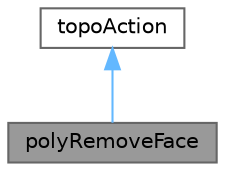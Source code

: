 digraph "polyRemoveFace"
{
 // LATEX_PDF_SIZE
  bgcolor="transparent";
  edge [fontname=Helvetica,fontsize=10,labelfontname=Helvetica,labelfontsize=10];
  node [fontname=Helvetica,fontsize=10,shape=box,height=0.2,width=0.4];
  Node1 [id="Node000001",label="polyRemoveFace",height=0.2,width=0.4,color="gray40", fillcolor="grey60", style="filled", fontcolor="black",tooltip="Class containing data for face removal."];
  Node2 -> Node1 [id="edge1_Node000001_Node000002",dir="back",color="steelblue1",style="solid",tooltip=" "];
  Node2 [id="Node000002",label="topoAction",height=0.2,width=0.4,color="gray40", fillcolor="white", style="filled",URL="$classFoam_1_1topoAction.html",tooltip="A virtual base class for topological actions."];
}
